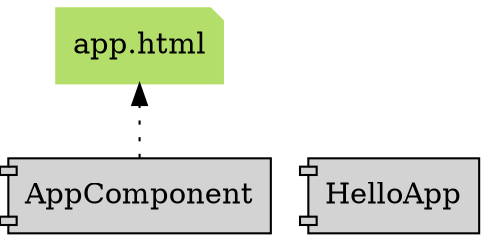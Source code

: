 digraph dependencies { node[shape="ellipse", style="filled", colorscheme=set312];splines=ortho; rankdir=BT;  subgraph "AppComponent" { label="src/typescript/app.component.ts"; "AppComponent" [shape="component"];     node[shape="cds", style="filled", color=5];   node[shape="note", style="filled", color=7];  "app.html" []; "AppComponent" -> "app.html" [style=dotted];   node[shape="note", style="filled", color=8];   }  subgraph "HelloApp" { label="src/typescript/hello-app.ts"; "HelloApp" [shape="component"];     node[shape="cds", style="filled", color=5];   node[shape="note", style="filled", color=7];   node[shape="note", style="filled", color=8];   }  subgraph "HelloApp" { label="src/typescript/hello-app.ts"; "HelloApp" [shape="component"];     node[shape="cds", style="filled", color=5];   node[shape="note", style="filled", color=7];   node[shape="note", style="filled", color=8];   } }